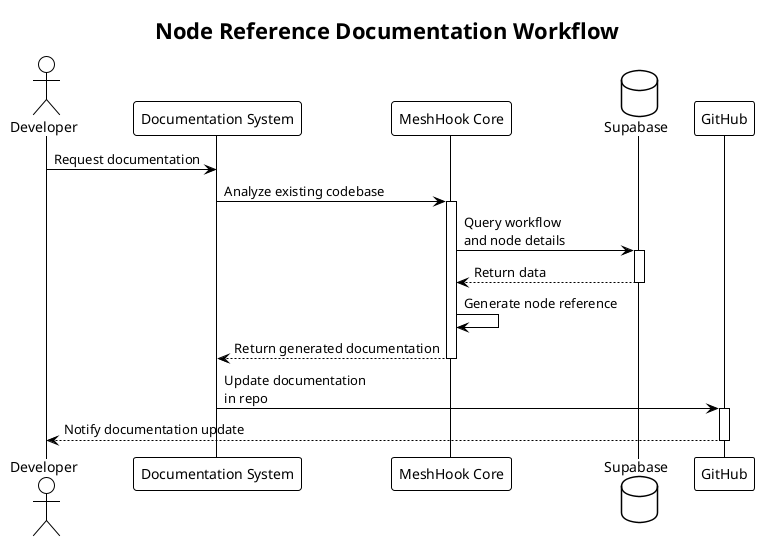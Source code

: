 @startuml
!theme plain

title Node Reference Documentation Workflow

actor Developer as dev
participant "Documentation System" as docs
participant "MeshHook Core" as core
database "Supabase" as supabase
participant "GitHub" as github

dev -> docs : Request documentation
docs -> core : Analyze existing codebase
activate core

core -> supabase : Query workflow\nand node details
activate supabase
supabase --> core : Return data
deactivate supabase

core -> core : Generate node reference
core --> docs : Return generated documentation
deactivate core

docs -> github : Update documentation\nin repo
activate github
github --> dev : Notify documentation update
deactivate github

@enduml